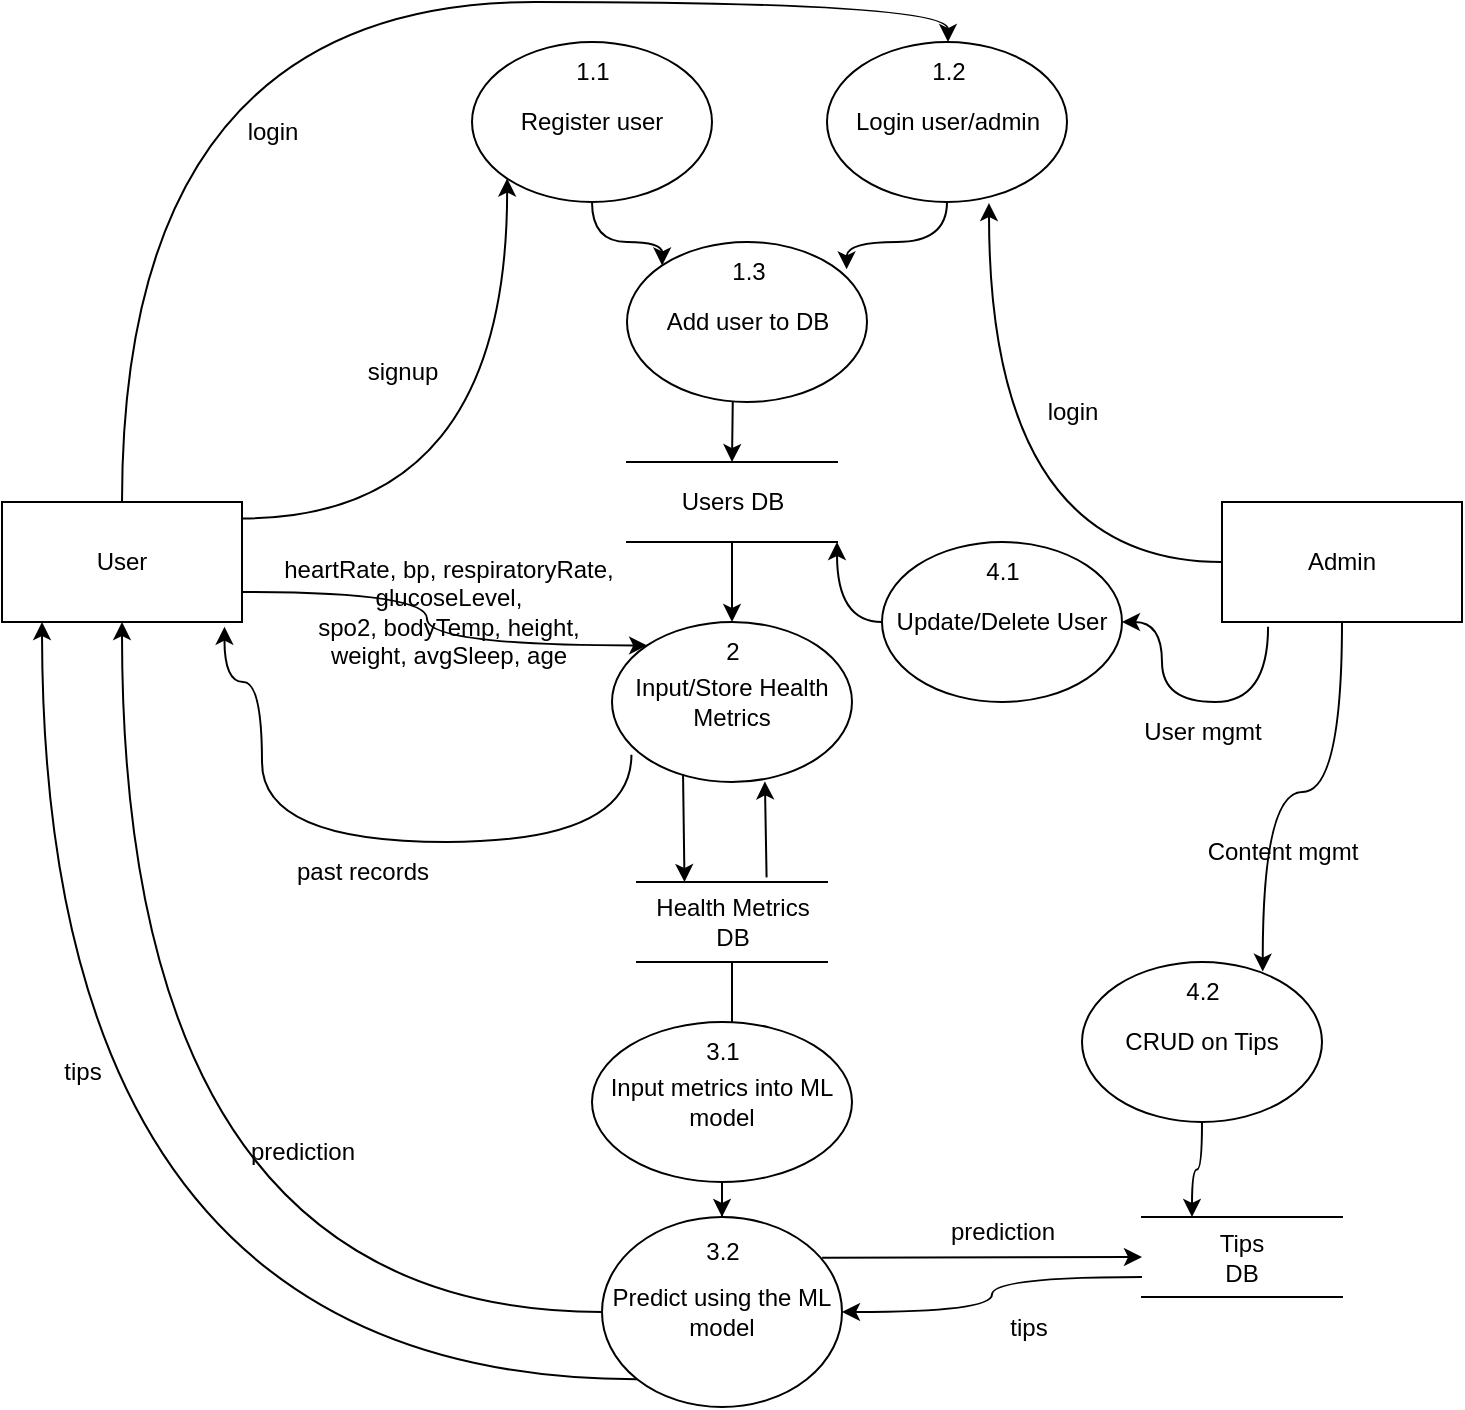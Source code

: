 <mxfile version="24.8.3">
  <diagram name="Page-1" id="fWWnP7KjWhj3hoe-2kkr">
    <mxGraphModel dx="1221" dy="1738" grid="1" gridSize="10" guides="1" tooltips="1" connect="1" arrows="1" fold="1" page="1" pageScale="1" pageWidth="850" pageHeight="1100" math="0" shadow="0">
      <root>
        <mxCell id="0" />
        <mxCell id="1" parent="0" />
        <mxCell id="0KvPCGB-JMUwxrYX1keu-20" style="edgeStyle=orthogonalEdgeStyle;rounded=0;orthogonalLoop=1;jettySize=auto;html=1;entryX=0;entryY=1;entryDx=0;entryDy=0;curved=1;exitX=1;exitY=0.137;exitDx=0;exitDy=0;exitPerimeter=0;" parent="1" source="0KvPCGB-JMUwxrYX1keu-1" target="QSYXt_AazOxYKCm_Hhit-3" edge="1">
          <mxGeometry relative="1" as="geometry">
            <mxPoint x="375" y="60" as="targetPoint" />
          </mxGeometry>
        </mxCell>
        <mxCell id="QSYXt_AazOxYKCm_Hhit-2" style="edgeStyle=orthogonalEdgeStyle;rounded=0;orthogonalLoop=1;jettySize=auto;html=1;curved=1;" parent="1" source="0KvPCGB-JMUwxrYX1keu-1" target="QSYXt_AazOxYKCm_Hhit-4" edge="1">
          <mxGeometry relative="1" as="geometry">
            <mxPoint x="380.04" y="80" as="targetPoint" />
            <Array as="points">
              <mxPoint x="130" y="-50" />
              <mxPoint x="543" y="-50" />
            </Array>
          </mxGeometry>
        </mxCell>
        <mxCell id="0KvPCGB-JMUwxrYX1keu-1" value="User" style="rounded=0;whiteSpace=wrap;html=1;" parent="1" vertex="1">
          <mxGeometry x="70" y="200" width="120" height="60" as="geometry" />
        </mxCell>
        <mxCell id="0KvPCGB-JMUwxrYX1keu-21" style="edgeStyle=orthogonalEdgeStyle;rounded=0;orthogonalLoop=1;jettySize=auto;html=1;entryX=0.675;entryY=1.007;entryDx=0;entryDy=0;curved=1;entryPerimeter=0;" parent="1" source="0KvPCGB-JMUwxrYX1keu-2" target="QSYXt_AazOxYKCm_Hhit-4" edge="1">
          <mxGeometry relative="1" as="geometry">
            <mxPoint x="495" y="60" as="targetPoint" />
          </mxGeometry>
        </mxCell>
        <mxCell id="A-aXEpD3uiSMtbvOrzPp-7" style="edgeStyle=orthogonalEdgeStyle;rounded=0;orthogonalLoop=1;jettySize=auto;html=1;curved=1;exitX=0.192;exitY=1.039;exitDx=0;exitDy=0;exitPerimeter=0;" parent="1" source="0KvPCGB-JMUwxrYX1keu-2" target="A-aXEpD3uiSMtbvOrzPp-5" edge="1">
          <mxGeometry relative="1" as="geometry">
            <Array as="points">
              <mxPoint x="703" y="300" />
              <mxPoint x="650" y="300" />
              <mxPoint x="650" y="260" />
            </Array>
          </mxGeometry>
        </mxCell>
        <mxCell id="0KvPCGB-JMUwxrYX1keu-2" value="Admin" style="rounded=0;whiteSpace=wrap;html=1;" parent="1" vertex="1">
          <mxGeometry x="680" y="200" width="120" height="60" as="geometry" />
        </mxCell>
        <mxCell id="0KvPCGB-JMUwxrYX1keu-13" style="edgeStyle=orthogonalEdgeStyle;rounded=0;orthogonalLoop=1;jettySize=auto;html=1;entryX=0.5;entryY=0;entryDx=0;entryDy=0;" parent="1" target="0KvPCGB-JMUwxrYX1keu-10" edge="1">
          <mxGeometry relative="1" as="geometry">
            <mxPoint x="435" y="100" as="sourcePoint" />
          </mxGeometry>
        </mxCell>
        <mxCell id="0KvPCGB-JMUwxrYX1keu-19" style="edgeStyle=orthogonalEdgeStyle;rounded=0;orthogonalLoop=1;jettySize=auto;html=1;exitX=0.917;exitY=0.214;exitDx=0;exitDy=0;exitPerimeter=0;curved=1;" parent="1" source="QSYXt_AazOxYKCm_Hhit-13" target="0KvPCGB-JMUwxrYX1keu-12" edge="1">
          <mxGeometry relative="1" as="geometry">
            <mxPoint x="495" y="520" as="sourcePoint" />
          </mxGeometry>
        </mxCell>
        <mxCell id="0KvPCGB-JMUwxrYX1keu-27" style="edgeStyle=orthogonalEdgeStyle;rounded=0;orthogonalLoop=1;jettySize=auto;html=1;entryX=0.25;entryY=1;entryDx=0;entryDy=0;curved=1;exitX=0;exitY=1;exitDx=0;exitDy=0;" parent="1" source="QSYXt_AazOxYKCm_Hhit-13" edge="1">
          <mxGeometry relative="1" as="geometry">
            <mxPoint x="392.574" y="548.284" as="sourcePoint" />
            <mxPoint x="90" y="260" as="targetPoint" />
          </mxGeometry>
        </mxCell>
        <mxCell id="0KvPCGB-JMUwxrYX1keu-14" style="edgeStyle=orthogonalEdgeStyle;rounded=0;orthogonalLoop=1;jettySize=auto;html=1;exitX=0.5;exitY=1;exitDx=0;exitDy=0;entryX=0.5;entryY=0;entryDx=0;entryDy=0;" parent="1" source="0KvPCGB-JMUwxrYX1keu-10" target="QSYXt_AazOxYKCm_Hhit-9" edge="1">
          <mxGeometry relative="1" as="geometry">
            <mxPoint x="435" y="260" as="targetPoint" />
          </mxGeometry>
        </mxCell>
        <mxCell id="0KvPCGB-JMUwxrYX1keu-10" value="Users DB" style="shape=partialRectangle;whiteSpace=wrap;html=1;left=0;right=0;fillColor=none;" parent="1" vertex="1">
          <mxGeometry x="382.5" y="180" width="105" height="40" as="geometry" />
        </mxCell>
        <mxCell id="0KvPCGB-JMUwxrYX1keu-17" style="edgeStyle=orthogonalEdgeStyle;rounded=0;orthogonalLoop=1;jettySize=auto;html=1;entryX=0.5;entryY=0;entryDx=0;entryDy=0;" parent="1" source="0KvPCGB-JMUwxrYX1keu-11" edge="1">
          <mxGeometry relative="1" as="geometry">
            <mxPoint x="435" y="480" as="targetPoint" />
          </mxGeometry>
        </mxCell>
        <mxCell id="0KvPCGB-JMUwxrYX1keu-11" value="Health Metrics&lt;div&gt;DB&lt;/div&gt;" style="shape=partialRectangle;whiteSpace=wrap;html=1;left=0;right=0;fillColor=none;" parent="1" vertex="1">
          <mxGeometry x="387.5" y="390" width="95" height="40" as="geometry" />
        </mxCell>
        <mxCell id="0KvPCGB-JMUwxrYX1keu-18" style="edgeStyle=orthogonalEdgeStyle;rounded=0;orthogonalLoop=1;jettySize=auto;html=1;curved=1;exitX=0;exitY=0.75;exitDx=0;exitDy=0;" parent="1" source="0KvPCGB-JMUwxrYX1keu-12" target="QSYXt_AazOxYKCm_Hhit-13" edge="1">
          <mxGeometry relative="1" as="geometry">
            <mxPoint x="500" y="520" as="targetPoint" />
          </mxGeometry>
        </mxCell>
        <mxCell id="0KvPCGB-JMUwxrYX1keu-12" value="Tips&lt;br&gt;&lt;div&gt;DB&lt;/div&gt;" style="shape=partialRectangle;whiteSpace=wrap;html=1;left=0;right=0;fillColor=none;" parent="1" vertex="1">
          <mxGeometry x="640" y="557.5" width="100" height="40" as="geometry" />
        </mxCell>
        <mxCell id="0KvPCGB-JMUwxrYX1keu-23" value="signup" style="text;html=1;align=center;verticalAlign=middle;resizable=0;points=[];autosize=1;strokeColor=none;fillColor=none;" parent="1" vertex="1">
          <mxGeometry x="240" y="120" width="60" height="30" as="geometry" />
        </mxCell>
        <mxCell id="0KvPCGB-JMUwxrYX1keu-24" value="login" style="text;html=1;align=center;verticalAlign=middle;resizable=0;points=[];autosize=1;strokeColor=none;fillColor=none;" parent="1" vertex="1">
          <mxGeometry x="580" y="140" width="50" height="30" as="geometry" />
        </mxCell>
        <mxCell id="0KvPCGB-JMUwxrYX1keu-26" style="edgeStyle=orthogonalEdgeStyle;rounded=0;orthogonalLoop=1;jettySize=auto;html=1;entryX=0.5;entryY=1;entryDx=0;entryDy=0;curved=1;" parent="1" source="QSYXt_AazOxYKCm_Hhit-13" target="0KvPCGB-JMUwxrYX1keu-1" edge="1">
          <mxGeometry relative="1" as="geometry">
            <mxPoint x="375" y="520" as="sourcePoint" />
          </mxGeometry>
        </mxCell>
        <mxCell id="0KvPCGB-JMUwxrYX1keu-28" value="prediction" style="text;html=1;align=center;verticalAlign=middle;resizable=0;points=[];autosize=1;strokeColor=none;fillColor=none;" parent="1" vertex="1">
          <mxGeometry x="180" y="510" width="80" height="30" as="geometry" />
        </mxCell>
        <mxCell id="0KvPCGB-JMUwxrYX1keu-29" value="tips" style="text;html=1;align=center;verticalAlign=middle;resizable=0;points=[];autosize=1;strokeColor=none;fillColor=none;" parent="1" vertex="1">
          <mxGeometry x="90" y="470" width="40" height="30" as="geometry" />
        </mxCell>
        <mxCell id="0KvPCGB-JMUwxrYX1keu-30" style="edgeStyle=orthogonalEdgeStyle;rounded=0;orthogonalLoop=1;jettySize=auto;html=1;entryX=0;entryY=0;entryDx=0;entryDy=0;curved=1;exitX=1;exitY=0.75;exitDx=0;exitDy=0;" parent="1" source="0KvPCGB-JMUwxrYX1keu-1" target="QSYXt_AazOxYKCm_Hhit-9" edge="1">
          <mxGeometry relative="1" as="geometry">
            <mxPoint x="376.44" y="316.16" as="targetPoint" />
          </mxGeometry>
        </mxCell>
        <mxCell id="0KvPCGB-JMUwxrYX1keu-31" value="heartRate, bp, respiratoryRate,&lt;div&gt;&lt;span style=&quot;background-color: initial;&quot;&gt;&amp;nbsp;glucoseLevel,&amp;nbsp;&lt;/span&gt;&lt;div&gt;&lt;div&gt;spo2, bodyTemp, height,&lt;/div&gt;&lt;div&gt;&lt;span style=&quot;background-color: initial;&quot;&gt;weight, avgSleep, age&lt;/span&gt;&lt;/div&gt;&lt;/div&gt;&lt;/div&gt;" style="text;html=1;align=center;verticalAlign=middle;resizable=0;points=[];autosize=1;strokeColor=none;fillColor=none;" parent="1" vertex="1">
          <mxGeometry x="197.5" y="220" width="190" height="70" as="geometry" />
        </mxCell>
        <mxCell id="QSYXt_AazOxYKCm_Hhit-1" value="login" style="text;html=1;align=center;verticalAlign=middle;resizable=0;points=[];autosize=1;strokeColor=none;fillColor=none;" parent="1" vertex="1">
          <mxGeometry x="180" width="50" height="30" as="geometry" />
        </mxCell>
        <mxCell id="QSYXt_AazOxYKCm_Hhit-6" style="edgeStyle=orthogonalEdgeStyle;rounded=0;orthogonalLoop=1;jettySize=auto;html=1;entryX=0;entryY=0;entryDx=0;entryDy=0;curved=1;" parent="1" source="QSYXt_AazOxYKCm_Hhit-3" target="QSYXt_AazOxYKCm_Hhit-5" edge="1">
          <mxGeometry relative="1" as="geometry" />
        </mxCell>
        <mxCell id="QSYXt_AazOxYKCm_Hhit-3" value="Register user" style="ellipse;whiteSpace=wrap;html=1;" parent="1" vertex="1">
          <mxGeometry x="305" y="-30" width="120" height="80" as="geometry" />
        </mxCell>
        <mxCell id="QSYXt_AazOxYKCm_Hhit-4" value="Login user/admin" style="ellipse;whiteSpace=wrap;html=1;" parent="1" vertex="1">
          <mxGeometry x="482.5" y="-30" width="120" height="80" as="geometry" />
        </mxCell>
        <mxCell id="QSYXt_AazOxYKCm_Hhit-5" value="Add user to DB" style="ellipse;whiteSpace=wrap;html=1;" parent="1" vertex="1">
          <mxGeometry x="382.5" y="70" width="120" height="80" as="geometry" />
        </mxCell>
        <mxCell id="QSYXt_AazOxYKCm_Hhit-7" style="edgeStyle=orthogonalEdgeStyle;rounded=0;orthogonalLoop=1;jettySize=auto;html=1;entryX=0.915;entryY=0.171;entryDx=0;entryDy=0;entryPerimeter=0;curved=1;" parent="1" source="QSYXt_AazOxYKCm_Hhit-4" target="QSYXt_AazOxYKCm_Hhit-5" edge="1">
          <mxGeometry relative="1" as="geometry" />
        </mxCell>
        <mxCell id="QSYXt_AazOxYKCm_Hhit-9" value="Input/Store Health Metrics" style="ellipse;whiteSpace=wrap;html=1;" parent="1" vertex="1">
          <mxGeometry x="375" y="260" width="120" height="80" as="geometry" />
        </mxCell>
        <mxCell id="A-aXEpD3uiSMtbvOrzPp-1" style="edgeStyle=orthogonalEdgeStyle;rounded=0;orthogonalLoop=1;jettySize=auto;html=1;entryX=0.25;entryY=0;entryDx=0;entryDy=0;curved=1;" parent="1" source="QSYXt_AazOxYKCm_Hhit-11" target="0KvPCGB-JMUwxrYX1keu-12" edge="1">
          <mxGeometry relative="1" as="geometry" />
        </mxCell>
        <mxCell id="QSYXt_AazOxYKCm_Hhit-11" value="CRUD on Tips" style="ellipse;whiteSpace=wrap;html=1;" parent="1" vertex="1">
          <mxGeometry x="610" y="430" width="120" height="80" as="geometry" />
        </mxCell>
        <mxCell id="QSYXt_AazOxYKCm_Hhit-14" style="edgeStyle=orthogonalEdgeStyle;rounded=0;orthogonalLoop=1;jettySize=auto;html=1;entryX=0.5;entryY=0;entryDx=0;entryDy=0;" parent="1" source="QSYXt_AazOxYKCm_Hhit-12" target="QSYXt_AazOxYKCm_Hhit-13" edge="1">
          <mxGeometry relative="1" as="geometry" />
        </mxCell>
        <mxCell id="QSYXt_AazOxYKCm_Hhit-12" value="Input metrics into ML model" style="ellipse;whiteSpace=wrap;html=1;" parent="1" vertex="1">
          <mxGeometry x="365" y="460" width="130" height="80" as="geometry" />
        </mxCell>
        <mxCell id="QSYXt_AazOxYKCm_Hhit-13" value="Predict using the ML model" style="ellipse;whiteSpace=wrap;html=1;" parent="1" vertex="1">
          <mxGeometry x="370" y="557.5" width="120" height="95" as="geometry" />
        </mxCell>
        <mxCell id="QSYXt_AazOxYKCm_Hhit-18" value="prediction" style="text;html=1;align=center;verticalAlign=middle;resizable=0;points=[];autosize=1;strokeColor=none;fillColor=none;" parent="1" vertex="1">
          <mxGeometry x="530" y="550" width="80" height="30" as="geometry" />
        </mxCell>
        <mxCell id="QSYXt_AazOxYKCm_Hhit-19" value="tips" style="text;html=1;align=center;verticalAlign=middle;resizable=0;points=[];autosize=1;strokeColor=none;fillColor=none;" parent="1" vertex="1">
          <mxGeometry x="562.5" y="597.5" width="40" height="30" as="geometry" />
        </mxCell>
        <mxCell id="QSYXt_AazOxYKCm_Hhit-20" value="1.1" style="text;html=1;align=center;verticalAlign=middle;resizable=0;points=[];autosize=1;strokeColor=none;fillColor=none;" parent="1" vertex="1">
          <mxGeometry x="345" y="-30" width="40" height="30" as="geometry" />
        </mxCell>
        <mxCell id="QSYXt_AazOxYKCm_Hhit-21" value="1.2" style="text;html=1;align=center;verticalAlign=middle;resizable=0;points=[];autosize=1;strokeColor=none;fillColor=none;" parent="1" vertex="1">
          <mxGeometry x="522.5" y="-30" width="40" height="30" as="geometry" />
        </mxCell>
        <mxCell id="QSYXt_AazOxYKCm_Hhit-22" value="1.3" style="text;html=1;align=center;verticalAlign=middle;resizable=0;points=[];autosize=1;strokeColor=none;fillColor=none;" parent="1" vertex="1">
          <mxGeometry x="422.5" y="70" width="40" height="30" as="geometry" />
        </mxCell>
        <mxCell id="QSYXt_AazOxYKCm_Hhit-23" value="2" style="text;html=1;align=center;verticalAlign=middle;resizable=0;points=[];autosize=1;strokeColor=none;fillColor=none;" parent="1" vertex="1">
          <mxGeometry x="420" y="260" width="30" height="30" as="geometry" />
        </mxCell>
        <mxCell id="QSYXt_AazOxYKCm_Hhit-24" value="3.1" style="text;html=1;align=center;verticalAlign=middle;resizable=0;points=[];autosize=1;strokeColor=none;fillColor=none;" parent="1" vertex="1">
          <mxGeometry x="410" y="460" width="40" height="30" as="geometry" />
        </mxCell>
        <mxCell id="QSYXt_AazOxYKCm_Hhit-26" value="3.2" style="text;html=1;align=center;verticalAlign=middle;resizable=0;points=[];autosize=1;strokeColor=none;fillColor=none;" parent="1" vertex="1">
          <mxGeometry x="410" y="560" width="40" height="30" as="geometry" />
        </mxCell>
        <mxCell id="A-aXEpD3uiSMtbvOrzPp-2" style="edgeStyle=orthogonalEdgeStyle;rounded=0;orthogonalLoop=1;jettySize=auto;html=1;entryX=0.753;entryY=0.06;entryDx=0;entryDy=0;entryPerimeter=0;curved=1;" parent="1" source="0KvPCGB-JMUwxrYX1keu-2" target="QSYXt_AazOxYKCm_Hhit-11" edge="1">
          <mxGeometry relative="1" as="geometry" />
        </mxCell>
        <mxCell id="A-aXEpD3uiSMtbvOrzPp-3" value="Content mgmt" style="text;html=1;align=center;verticalAlign=middle;resizable=0;points=[];autosize=1;strokeColor=none;fillColor=none;" parent="1" vertex="1">
          <mxGeometry x="660" y="360" width="100" height="30" as="geometry" />
        </mxCell>
        <mxCell id="A-aXEpD3uiSMtbvOrzPp-4" value="4.2" style="text;html=1;align=center;verticalAlign=middle;resizable=0;points=[];autosize=1;strokeColor=none;fillColor=none;" parent="1" vertex="1">
          <mxGeometry x="650" y="430" width="40" height="30" as="geometry" />
        </mxCell>
        <mxCell id="A-aXEpD3uiSMtbvOrzPp-6" style="edgeStyle=orthogonalEdgeStyle;rounded=0;orthogonalLoop=1;jettySize=auto;html=1;entryX=1;entryY=1;entryDx=0;entryDy=0;curved=1;" parent="1" source="A-aXEpD3uiSMtbvOrzPp-5" target="0KvPCGB-JMUwxrYX1keu-10" edge="1">
          <mxGeometry relative="1" as="geometry" />
        </mxCell>
        <mxCell id="A-aXEpD3uiSMtbvOrzPp-5" value="Update/Delete User" style="ellipse;whiteSpace=wrap;html=1;" parent="1" vertex="1">
          <mxGeometry x="510" y="220" width="120" height="80" as="geometry" />
        </mxCell>
        <mxCell id="A-aXEpD3uiSMtbvOrzPp-8" value="User mgmt" style="text;html=1;align=center;verticalAlign=middle;resizable=0;points=[];autosize=1;strokeColor=none;fillColor=none;" parent="1" vertex="1">
          <mxGeometry x="630" y="300" width="80" height="30" as="geometry" />
        </mxCell>
        <mxCell id="A-aXEpD3uiSMtbvOrzPp-9" value="4.1" style="text;html=1;align=center;verticalAlign=middle;resizable=0;points=[];autosize=1;strokeColor=none;fillColor=none;" parent="1" vertex="1">
          <mxGeometry x="550" y="220" width="40" height="30" as="geometry" />
        </mxCell>
        <mxCell id="j_vbPgo9FUm-acW-Pkyz-1" value="" style="endArrow=classic;html=1;rounded=0;exitX=0.296;exitY=0.951;exitDx=0;exitDy=0;exitPerimeter=0;entryX=0.25;entryY=0;entryDx=0;entryDy=0;" parent="1" source="QSYXt_AazOxYKCm_Hhit-9" target="0KvPCGB-JMUwxrYX1keu-11" edge="1">
          <mxGeometry width="50" height="50" relative="1" as="geometry">
            <mxPoint x="400" y="370" as="sourcePoint" />
            <mxPoint x="450" y="320" as="targetPoint" />
          </mxGeometry>
        </mxCell>
        <mxCell id="j_vbPgo9FUm-acW-Pkyz-2" value="" style="endArrow=classic;html=1;rounded=0;exitX=0.682;exitY=-0.058;exitDx=0;exitDy=0;entryX=0.637;entryY=0.996;entryDx=0;entryDy=0;entryPerimeter=0;exitPerimeter=0;" parent="1" source="0KvPCGB-JMUwxrYX1keu-11" target="QSYXt_AazOxYKCm_Hhit-9" edge="1">
          <mxGeometry width="50" height="50" relative="1" as="geometry">
            <mxPoint x="421" y="346" as="sourcePoint" />
            <mxPoint x="421" y="400" as="targetPoint" />
          </mxGeometry>
        </mxCell>
        <mxCell id="j_vbPgo9FUm-acW-Pkyz-3" style="edgeStyle=orthogonalEdgeStyle;rounded=0;orthogonalLoop=1;jettySize=auto;html=1;entryX=0.927;entryY=1.039;entryDx=0;entryDy=0;entryPerimeter=0;curved=1;exitX=0.081;exitY=0.829;exitDx=0;exitDy=0;exitPerimeter=0;" parent="1" source="QSYXt_AazOxYKCm_Hhit-9" target="0KvPCGB-JMUwxrYX1keu-1" edge="1">
          <mxGeometry relative="1" as="geometry">
            <Array as="points">
              <mxPoint x="385" y="370" />
              <mxPoint x="200" y="370" />
              <mxPoint x="200" y="290" />
              <mxPoint x="181" y="290" />
            </Array>
          </mxGeometry>
        </mxCell>
        <mxCell id="j_vbPgo9FUm-acW-Pkyz-4" value="past records" style="text;html=1;align=center;verticalAlign=middle;resizable=0;points=[];autosize=1;strokeColor=none;fillColor=none;" parent="1" vertex="1">
          <mxGeometry x="205" y="370" width="90" height="30" as="geometry" />
        </mxCell>
      </root>
    </mxGraphModel>
  </diagram>
</mxfile>
